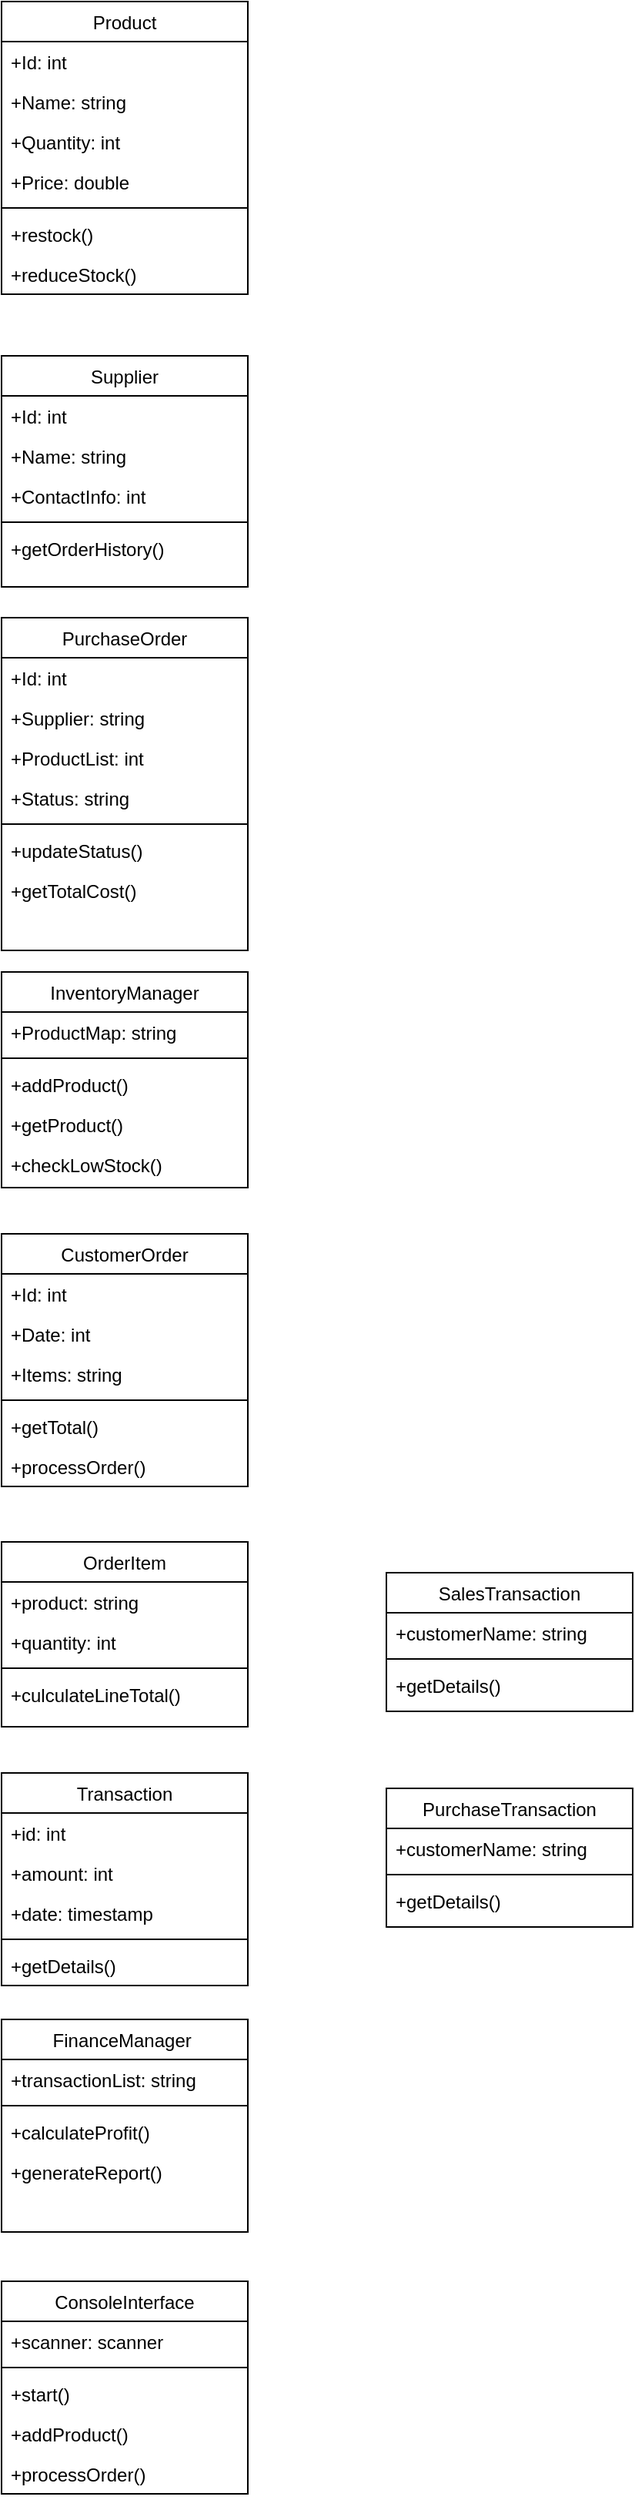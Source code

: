 <mxfile version="27.0.4">
  <diagram id="C5RBs43oDa-KdzZeNtuy" name="Page-1">
    <mxGraphModel dx="509" dy="574" grid="1" gridSize="10" guides="1" tooltips="1" connect="1" arrows="1" fold="1" page="1" pageScale="1" pageWidth="827" pageHeight="1169" math="0" shadow="0">
      <root>
        <mxCell id="WIyWlLk6GJQsqaUBKTNV-0" />
        <mxCell id="WIyWlLk6GJQsqaUBKTNV-1" parent="WIyWlLk6GJQsqaUBKTNV-0" />
        <mxCell id="zkfFHV4jXpPFQw0GAbJ--0" value="Product" style="swimlane;fontStyle=0;align=center;verticalAlign=top;childLayout=stackLayout;horizontal=1;startSize=26;horizontalStack=0;resizeParent=1;resizeLast=0;collapsible=1;marginBottom=0;rounded=0;shadow=0;strokeWidth=1;" parent="WIyWlLk6GJQsqaUBKTNV-1" vertex="1">
          <mxGeometry x="220" y="100" width="160" height="190" as="geometry">
            <mxRectangle x="220" y="100" width="160" height="26" as="alternateBounds" />
          </mxGeometry>
        </mxCell>
        <mxCell id="zkfFHV4jXpPFQw0GAbJ--1" value="+Id: int" style="text;align=left;verticalAlign=top;spacingLeft=4;spacingRight=4;overflow=hidden;rotatable=0;points=[[0,0.5],[1,0.5]];portConstraint=eastwest;" parent="zkfFHV4jXpPFQw0GAbJ--0" vertex="1">
          <mxGeometry y="26" width="160" height="26" as="geometry" />
        </mxCell>
        <mxCell id="zkfFHV4jXpPFQw0GAbJ--2" value="+Name: string" style="text;align=left;verticalAlign=top;spacingLeft=4;spacingRight=4;overflow=hidden;rotatable=0;points=[[0,0.5],[1,0.5]];portConstraint=eastwest;rounded=0;shadow=0;html=0;" parent="zkfFHV4jXpPFQw0GAbJ--0" vertex="1">
          <mxGeometry y="52" width="160" height="26" as="geometry" />
        </mxCell>
        <mxCell id="CDXV2UiWiPqu5Bf_pPPX-0" value="+Quantity: int&#xa;" style="text;align=left;verticalAlign=top;spacingLeft=4;spacingRight=4;overflow=hidden;rotatable=0;points=[[0,0.5],[1,0.5]];portConstraint=eastwest;rounded=0;shadow=0;html=0;" parent="zkfFHV4jXpPFQw0GAbJ--0" vertex="1">
          <mxGeometry y="78" width="160" height="26" as="geometry" />
        </mxCell>
        <mxCell id="zkfFHV4jXpPFQw0GAbJ--3" value="+Price: double&#xa;" style="text;align=left;verticalAlign=top;spacingLeft=4;spacingRight=4;overflow=hidden;rotatable=0;points=[[0,0.5],[1,0.5]];portConstraint=eastwest;rounded=0;shadow=0;html=0;" parent="zkfFHV4jXpPFQw0GAbJ--0" vertex="1">
          <mxGeometry y="104" width="160" height="26" as="geometry" />
        </mxCell>
        <mxCell id="zkfFHV4jXpPFQw0GAbJ--4" value="" style="line;html=1;strokeWidth=1;align=left;verticalAlign=middle;spacingTop=-1;spacingLeft=3;spacingRight=3;rotatable=0;labelPosition=right;points=[];portConstraint=eastwest;" parent="zkfFHV4jXpPFQw0GAbJ--0" vertex="1">
          <mxGeometry y="130" width="160" height="8" as="geometry" />
        </mxCell>
        <mxCell id="CDXV2UiWiPqu5Bf_pPPX-1" value="+restock()&#xa;" style="text;align=left;verticalAlign=top;spacingLeft=4;spacingRight=4;overflow=hidden;rotatable=0;points=[[0,0.5],[1,0.5]];portConstraint=eastwest;" parent="zkfFHV4jXpPFQw0GAbJ--0" vertex="1">
          <mxGeometry y="138" width="160" height="26" as="geometry" />
        </mxCell>
        <mxCell id="zkfFHV4jXpPFQw0GAbJ--5" value="+reduceStock()&#xa;" style="text;align=left;verticalAlign=top;spacingLeft=4;spacingRight=4;overflow=hidden;rotatable=0;points=[[0,0.5],[1,0.5]];portConstraint=eastwest;" parent="zkfFHV4jXpPFQw0GAbJ--0" vertex="1">
          <mxGeometry y="164" width="160" height="26" as="geometry" />
        </mxCell>
        <mxCell id="zkfFHV4jXpPFQw0GAbJ--6" value="CustomerOrder" style="swimlane;fontStyle=0;align=center;verticalAlign=top;childLayout=stackLayout;horizontal=1;startSize=26;horizontalStack=0;resizeParent=1;resizeLast=0;collapsible=1;marginBottom=0;rounded=0;shadow=0;strokeWidth=1;" parent="WIyWlLk6GJQsqaUBKTNV-1" vertex="1">
          <mxGeometry x="220" y="900" width="160" height="164" as="geometry">
            <mxRectangle x="130" y="380" width="160" height="26" as="alternateBounds" />
          </mxGeometry>
        </mxCell>
        <mxCell id="zkfFHV4jXpPFQw0GAbJ--7" value="+Id: int&#xa;" style="text;align=left;verticalAlign=top;spacingLeft=4;spacingRight=4;overflow=hidden;rotatable=0;points=[[0,0.5],[1,0.5]];portConstraint=eastwest;" parent="zkfFHV4jXpPFQw0GAbJ--6" vertex="1">
          <mxGeometry y="26" width="160" height="26" as="geometry" />
        </mxCell>
        <mxCell id="CDXV2UiWiPqu5Bf_pPPX-25" value="+Date: int" style="text;align=left;verticalAlign=top;spacingLeft=4;spacingRight=4;overflow=hidden;rotatable=0;points=[[0,0.5],[1,0.5]];portConstraint=eastwest;rounded=0;shadow=0;html=0;" parent="zkfFHV4jXpPFQw0GAbJ--6" vertex="1">
          <mxGeometry y="52" width="160" height="26" as="geometry" />
        </mxCell>
        <mxCell id="zkfFHV4jXpPFQw0GAbJ--8" value="+Items: string" style="text;align=left;verticalAlign=top;spacingLeft=4;spacingRight=4;overflow=hidden;rotatable=0;points=[[0,0.5],[1,0.5]];portConstraint=eastwest;rounded=0;shadow=0;html=0;" parent="zkfFHV4jXpPFQw0GAbJ--6" vertex="1">
          <mxGeometry y="78" width="160" height="26" as="geometry" />
        </mxCell>
        <mxCell id="zkfFHV4jXpPFQw0GAbJ--9" value="" style="line;html=1;strokeWidth=1;align=left;verticalAlign=middle;spacingTop=-1;spacingLeft=3;spacingRight=3;rotatable=0;labelPosition=right;points=[];portConstraint=eastwest;" parent="zkfFHV4jXpPFQw0GAbJ--6" vertex="1">
          <mxGeometry y="104" width="160" height="8" as="geometry" />
        </mxCell>
        <mxCell id="CDXV2UiWiPqu5Bf_pPPX-26" value="+getTotal()" style="text;align=left;verticalAlign=top;spacingLeft=4;spacingRight=4;overflow=hidden;rotatable=0;points=[[0,0.5],[1,0.5]];portConstraint=eastwest;" parent="zkfFHV4jXpPFQw0GAbJ--6" vertex="1">
          <mxGeometry y="112" width="160" height="26" as="geometry" />
        </mxCell>
        <mxCell id="zkfFHV4jXpPFQw0GAbJ--11" value="+processOrder()" style="text;align=left;verticalAlign=top;spacingLeft=4;spacingRight=4;overflow=hidden;rotatable=0;points=[[0,0.5],[1,0.5]];portConstraint=eastwest;" parent="zkfFHV4jXpPFQw0GAbJ--6" vertex="1">
          <mxGeometry y="138" width="160" height="26" as="geometry" />
        </mxCell>
        <mxCell id="zkfFHV4jXpPFQw0GAbJ--17" value="Supplier" style="swimlane;fontStyle=0;align=center;verticalAlign=top;childLayout=stackLayout;horizontal=1;startSize=26;horizontalStack=0;resizeParent=1;resizeLast=0;collapsible=1;marginBottom=0;rounded=0;shadow=0;strokeWidth=1;" parent="WIyWlLk6GJQsqaUBKTNV-1" vertex="1">
          <mxGeometry x="220" y="330" width="160" height="150" as="geometry">
            <mxRectangle x="550" y="140" width="160" height="26" as="alternateBounds" />
          </mxGeometry>
        </mxCell>
        <mxCell id="zkfFHV4jXpPFQw0GAbJ--18" value="+Id: int " style="text;align=left;verticalAlign=top;spacingLeft=4;spacingRight=4;overflow=hidden;rotatable=0;points=[[0,0.5],[1,0.5]];portConstraint=eastwest;" parent="zkfFHV4jXpPFQw0GAbJ--17" vertex="1">
          <mxGeometry y="26" width="160" height="26" as="geometry" />
        </mxCell>
        <mxCell id="zkfFHV4jXpPFQw0GAbJ--19" value="+Name: string" style="text;align=left;verticalAlign=top;spacingLeft=4;spacingRight=4;overflow=hidden;rotatable=0;points=[[0,0.5],[1,0.5]];portConstraint=eastwest;rounded=0;shadow=0;html=0;" parent="zkfFHV4jXpPFQw0GAbJ--17" vertex="1">
          <mxGeometry y="52" width="160" height="26" as="geometry" />
        </mxCell>
        <mxCell id="zkfFHV4jXpPFQw0GAbJ--20" value="+ContactInfo: int" style="text;align=left;verticalAlign=top;spacingLeft=4;spacingRight=4;overflow=hidden;rotatable=0;points=[[0,0.5],[1,0.5]];portConstraint=eastwest;rounded=0;shadow=0;html=0;" parent="zkfFHV4jXpPFQw0GAbJ--17" vertex="1">
          <mxGeometry y="78" width="160" height="26" as="geometry" />
        </mxCell>
        <mxCell id="zkfFHV4jXpPFQw0GAbJ--23" value="" style="line;html=1;strokeWidth=1;align=left;verticalAlign=middle;spacingTop=-1;spacingLeft=3;spacingRight=3;rotatable=0;labelPosition=right;points=[];portConstraint=eastwest;" parent="zkfFHV4jXpPFQw0GAbJ--17" vertex="1">
          <mxGeometry y="104" width="160" height="8" as="geometry" />
        </mxCell>
        <mxCell id="zkfFHV4jXpPFQw0GAbJ--24" value="+getOrderHistory()" style="text;align=left;verticalAlign=top;spacingLeft=4;spacingRight=4;overflow=hidden;rotatable=0;points=[[0,0.5],[1,0.5]];portConstraint=eastwest;" parent="zkfFHV4jXpPFQw0GAbJ--17" vertex="1">
          <mxGeometry y="112" width="160" height="26" as="geometry" />
        </mxCell>
        <mxCell id="CDXV2UiWiPqu5Bf_pPPX-2" value="PurchaseOrder" style="swimlane;fontStyle=0;align=center;verticalAlign=top;childLayout=stackLayout;horizontal=1;startSize=26;horizontalStack=0;resizeParent=1;resizeLast=0;collapsible=1;marginBottom=0;rounded=0;shadow=0;strokeWidth=1;" parent="WIyWlLk6GJQsqaUBKTNV-1" vertex="1">
          <mxGeometry x="220" y="500" width="160" height="216" as="geometry">
            <mxRectangle x="550" y="140" width="160" height="26" as="alternateBounds" />
          </mxGeometry>
        </mxCell>
        <mxCell id="CDXV2UiWiPqu5Bf_pPPX-3" value="+Id: int " style="text;align=left;verticalAlign=top;spacingLeft=4;spacingRight=4;overflow=hidden;rotatable=0;points=[[0,0.5],[1,0.5]];portConstraint=eastwest;" parent="CDXV2UiWiPqu5Bf_pPPX-2" vertex="1">
          <mxGeometry y="26" width="160" height="26" as="geometry" />
        </mxCell>
        <mxCell id="CDXV2UiWiPqu5Bf_pPPX-4" value="+Supplier: string" style="text;align=left;verticalAlign=top;spacingLeft=4;spacingRight=4;overflow=hidden;rotatable=0;points=[[0,0.5],[1,0.5]];portConstraint=eastwest;rounded=0;shadow=0;html=0;" parent="CDXV2UiWiPqu5Bf_pPPX-2" vertex="1">
          <mxGeometry y="52" width="160" height="26" as="geometry" />
        </mxCell>
        <mxCell id="CDXV2UiWiPqu5Bf_pPPX-12" value="+ProductList: int" style="text;align=left;verticalAlign=top;spacingLeft=4;spacingRight=4;overflow=hidden;rotatable=0;points=[[0,0.5],[1,0.5]];portConstraint=eastwest;rounded=0;shadow=0;html=0;" parent="CDXV2UiWiPqu5Bf_pPPX-2" vertex="1">
          <mxGeometry y="78" width="160" height="26" as="geometry" />
        </mxCell>
        <mxCell id="CDXV2UiWiPqu5Bf_pPPX-5" value="+Status: string " style="text;align=left;verticalAlign=top;spacingLeft=4;spacingRight=4;overflow=hidden;rotatable=0;points=[[0,0.5],[1,0.5]];portConstraint=eastwest;rounded=0;shadow=0;html=0;" parent="CDXV2UiWiPqu5Bf_pPPX-2" vertex="1">
          <mxGeometry y="104" width="160" height="26" as="geometry" />
        </mxCell>
        <mxCell id="CDXV2UiWiPqu5Bf_pPPX-6" value="" style="line;html=1;strokeWidth=1;align=left;verticalAlign=middle;spacingTop=-1;spacingLeft=3;spacingRight=3;rotatable=0;labelPosition=right;points=[];portConstraint=eastwest;" parent="CDXV2UiWiPqu5Bf_pPPX-2" vertex="1">
          <mxGeometry y="130" width="160" height="8" as="geometry" />
        </mxCell>
        <mxCell id="CDXV2UiWiPqu5Bf_pPPX-13" value="+updateStatus()" style="text;align=left;verticalAlign=top;spacingLeft=4;spacingRight=4;overflow=hidden;rotatable=0;points=[[0,0.5],[1,0.5]];portConstraint=eastwest;" parent="CDXV2UiWiPqu5Bf_pPPX-2" vertex="1">
          <mxGeometry y="138" width="160" height="26" as="geometry" />
        </mxCell>
        <mxCell id="CDXV2UiWiPqu5Bf_pPPX-7" value="+getTotalCost()" style="text;align=left;verticalAlign=top;spacingLeft=4;spacingRight=4;overflow=hidden;rotatable=0;points=[[0,0.5],[1,0.5]];portConstraint=eastwest;" parent="CDXV2UiWiPqu5Bf_pPPX-2" vertex="1">
          <mxGeometry y="164" width="160" height="26" as="geometry" />
        </mxCell>
        <mxCell id="CDXV2UiWiPqu5Bf_pPPX-16" value="InventoryManager" style="swimlane;fontStyle=0;align=center;verticalAlign=top;childLayout=stackLayout;horizontal=1;startSize=26;horizontalStack=0;resizeParent=1;resizeLast=0;collapsible=1;marginBottom=0;rounded=0;shadow=0;strokeWidth=1;" parent="WIyWlLk6GJQsqaUBKTNV-1" vertex="1">
          <mxGeometry x="220" y="730" width="160" height="140" as="geometry">
            <mxRectangle x="220" y="100" width="160" height="26" as="alternateBounds" />
          </mxGeometry>
        </mxCell>
        <mxCell id="CDXV2UiWiPqu5Bf_pPPX-17" value="+ProductMap: string" style="text;align=left;verticalAlign=top;spacingLeft=4;spacingRight=4;overflow=hidden;rotatable=0;points=[[0,0.5],[1,0.5]];portConstraint=eastwest;" parent="CDXV2UiWiPqu5Bf_pPPX-16" vertex="1">
          <mxGeometry y="26" width="160" height="26" as="geometry" />
        </mxCell>
        <mxCell id="CDXV2UiWiPqu5Bf_pPPX-21" value="" style="line;html=1;strokeWidth=1;align=left;verticalAlign=middle;spacingTop=-1;spacingLeft=3;spacingRight=3;rotatable=0;labelPosition=right;points=[];portConstraint=eastwest;" parent="CDXV2UiWiPqu5Bf_pPPX-16" vertex="1">
          <mxGeometry y="52" width="160" height="8" as="geometry" />
        </mxCell>
        <mxCell id="CDXV2UiWiPqu5Bf_pPPX-22" value="+addProduct()&#xa;" style="text;align=left;verticalAlign=top;spacingLeft=4;spacingRight=4;overflow=hidden;rotatable=0;points=[[0,0.5],[1,0.5]];portConstraint=eastwest;" parent="CDXV2UiWiPqu5Bf_pPPX-16" vertex="1">
          <mxGeometry y="60" width="160" height="26" as="geometry" />
        </mxCell>
        <mxCell id="CDXV2UiWiPqu5Bf_pPPX-24" value="+getProduct()&#xa;" style="text;align=left;verticalAlign=top;spacingLeft=4;spacingRight=4;overflow=hidden;rotatable=0;points=[[0,0.5],[1,0.5]];portConstraint=eastwest;" parent="CDXV2UiWiPqu5Bf_pPPX-16" vertex="1">
          <mxGeometry y="86" width="160" height="26" as="geometry" />
        </mxCell>
        <mxCell id="CDXV2UiWiPqu5Bf_pPPX-23" value="+checkLowStock()&#xa;" style="text;align=left;verticalAlign=top;spacingLeft=4;spacingRight=4;overflow=hidden;rotatable=0;points=[[0,0.5],[1,0.5]];portConstraint=eastwest;" parent="CDXV2UiWiPqu5Bf_pPPX-16" vertex="1">
          <mxGeometry y="112" width="160" height="26" as="geometry" />
        </mxCell>
        <mxCell id="CDXV2UiWiPqu5Bf_pPPX-27" value="OrderItem" style="swimlane;fontStyle=0;align=center;verticalAlign=top;childLayout=stackLayout;horizontal=1;startSize=26;horizontalStack=0;resizeParent=1;resizeLast=0;collapsible=1;marginBottom=0;rounded=0;shadow=0;strokeWidth=1;" parent="WIyWlLk6GJQsqaUBKTNV-1" vertex="1">
          <mxGeometry x="220" y="1100" width="160" height="120" as="geometry">
            <mxRectangle x="130" y="380" width="160" height="26" as="alternateBounds" />
          </mxGeometry>
        </mxCell>
        <mxCell id="CDXV2UiWiPqu5Bf_pPPX-28" value="+product: string&#xa;" style="text;align=left;verticalAlign=top;spacingLeft=4;spacingRight=4;overflow=hidden;rotatable=0;points=[[0,0.5],[1,0.5]];portConstraint=eastwest;" parent="CDXV2UiWiPqu5Bf_pPPX-27" vertex="1">
          <mxGeometry y="26" width="160" height="26" as="geometry" />
        </mxCell>
        <mxCell id="CDXV2UiWiPqu5Bf_pPPX-29" value="+quantity: int" style="text;align=left;verticalAlign=top;spacingLeft=4;spacingRight=4;overflow=hidden;rotatable=0;points=[[0,0.5],[1,0.5]];portConstraint=eastwest;rounded=0;shadow=0;html=0;" parent="CDXV2UiWiPqu5Bf_pPPX-27" vertex="1">
          <mxGeometry y="52" width="160" height="26" as="geometry" />
        </mxCell>
        <mxCell id="CDXV2UiWiPqu5Bf_pPPX-31" value="" style="line;html=1;strokeWidth=1;align=left;verticalAlign=middle;spacingTop=-1;spacingLeft=3;spacingRight=3;rotatable=0;labelPosition=right;points=[];portConstraint=eastwest;" parent="CDXV2UiWiPqu5Bf_pPPX-27" vertex="1">
          <mxGeometry y="78" width="160" height="8" as="geometry" />
        </mxCell>
        <mxCell id="CDXV2UiWiPqu5Bf_pPPX-32" value="+culculateLineTotal()" style="text;align=left;verticalAlign=top;spacingLeft=4;spacingRight=4;overflow=hidden;rotatable=0;points=[[0,0.5],[1,0.5]];portConstraint=eastwest;" parent="CDXV2UiWiPqu5Bf_pPPX-27" vertex="1">
          <mxGeometry y="86" width="160" height="26" as="geometry" />
        </mxCell>
        <mxCell id="CDXV2UiWiPqu5Bf_pPPX-34" value="Transaction" style="swimlane;fontStyle=0;align=center;verticalAlign=top;childLayout=stackLayout;horizontal=1;startSize=26;horizontalStack=0;resizeParent=1;resizeLast=0;collapsible=1;marginBottom=0;rounded=0;shadow=0;strokeWidth=1;" parent="WIyWlLk6GJQsqaUBKTNV-1" vertex="1">
          <mxGeometry x="220" y="1250" width="160" height="138" as="geometry">
            <mxRectangle x="130" y="380" width="160" height="26" as="alternateBounds" />
          </mxGeometry>
        </mxCell>
        <mxCell id="CDXV2UiWiPqu5Bf_pPPX-35" value="+id: int&#xa;" style="text;align=left;verticalAlign=top;spacingLeft=4;spacingRight=4;overflow=hidden;rotatable=0;points=[[0,0.5],[1,0.5]];portConstraint=eastwest;" parent="CDXV2UiWiPqu5Bf_pPPX-34" vertex="1">
          <mxGeometry y="26" width="160" height="26" as="geometry" />
        </mxCell>
        <mxCell id="CDXV2UiWiPqu5Bf_pPPX-39" value="+amount: int" style="text;align=left;verticalAlign=top;spacingLeft=4;spacingRight=4;overflow=hidden;rotatable=0;points=[[0,0.5],[1,0.5]];portConstraint=eastwest;rounded=0;shadow=0;html=0;" parent="CDXV2UiWiPqu5Bf_pPPX-34" vertex="1">
          <mxGeometry y="52" width="160" height="26" as="geometry" />
        </mxCell>
        <mxCell id="CDXV2UiWiPqu5Bf_pPPX-36" value="+date: timestamp" style="text;align=left;verticalAlign=top;spacingLeft=4;spacingRight=4;overflow=hidden;rotatable=0;points=[[0,0.5],[1,0.5]];portConstraint=eastwest;rounded=0;shadow=0;html=0;" parent="CDXV2UiWiPqu5Bf_pPPX-34" vertex="1">
          <mxGeometry y="78" width="160" height="26" as="geometry" />
        </mxCell>
        <mxCell id="CDXV2UiWiPqu5Bf_pPPX-37" value="" style="line;html=1;strokeWidth=1;align=left;verticalAlign=middle;spacingTop=-1;spacingLeft=3;spacingRight=3;rotatable=0;labelPosition=right;points=[];portConstraint=eastwest;" parent="CDXV2UiWiPqu5Bf_pPPX-34" vertex="1">
          <mxGeometry y="104" width="160" height="8" as="geometry" />
        </mxCell>
        <mxCell id="CDXV2UiWiPqu5Bf_pPPX-38" value="+getDetails()" style="text;align=left;verticalAlign=top;spacingLeft=4;spacingRight=4;overflow=hidden;rotatable=0;points=[[0,0.5],[1,0.5]];portConstraint=eastwest;" parent="CDXV2UiWiPqu5Bf_pPPX-34" vertex="1">
          <mxGeometry y="112" width="160" height="26" as="geometry" />
        </mxCell>
        <mxCell id="CDXV2UiWiPqu5Bf_pPPX-40" value="FinanceManager " style="swimlane;fontStyle=0;align=center;verticalAlign=top;childLayout=stackLayout;horizontal=1;startSize=26;horizontalStack=0;resizeParent=1;resizeLast=0;collapsible=1;marginBottom=0;rounded=0;shadow=0;strokeWidth=1;" parent="WIyWlLk6GJQsqaUBKTNV-1" vertex="1">
          <mxGeometry x="220" y="1410" width="160" height="138" as="geometry">
            <mxRectangle x="130" y="380" width="160" height="26" as="alternateBounds" />
          </mxGeometry>
        </mxCell>
        <mxCell id="CDXV2UiWiPqu5Bf_pPPX-41" value="+transactionList: string&#xa;" style="text;align=left;verticalAlign=top;spacingLeft=4;spacingRight=4;overflow=hidden;rotatable=0;points=[[0,0.5],[1,0.5]];portConstraint=eastwest;" parent="CDXV2UiWiPqu5Bf_pPPX-40" vertex="1">
          <mxGeometry y="26" width="160" height="26" as="geometry" />
        </mxCell>
        <mxCell id="CDXV2UiWiPqu5Bf_pPPX-44" value="" style="line;html=1;strokeWidth=1;align=left;verticalAlign=middle;spacingTop=-1;spacingLeft=3;spacingRight=3;rotatable=0;labelPosition=right;points=[];portConstraint=eastwest;" parent="CDXV2UiWiPqu5Bf_pPPX-40" vertex="1">
          <mxGeometry y="52" width="160" height="8" as="geometry" />
        </mxCell>
        <mxCell id="CDXV2UiWiPqu5Bf_pPPX-46" value="+calculateProfit()&#xa;" style="text;align=left;verticalAlign=top;spacingLeft=4;spacingRight=4;overflow=hidden;rotatable=0;points=[[0,0.5],[1,0.5]];portConstraint=eastwest;" parent="CDXV2UiWiPqu5Bf_pPPX-40" vertex="1">
          <mxGeometry y="60" width="160" height="26" as="geometry" />
        </mxCell>
        <mxCell id="CDXV2UiWiPqu5Bf_pPPX-45" value="+generateReport()&#xa;" style="text;align=left;verticalAlign=top;spacingLeft=4;spacingRight=4;overflow=hidden;rotatable=0;points=[[0,0.5],[1,0.5]];portConstraint=eastwest;" parent="CDXV2UiWiPqu5Bf_pPPX-40" vertex="1">
          <mxGeometry y="86" width="160" height="26" as="geometry" />
        </mxCell>
        <mxCell id="CDXV2UiWiPqu5Bf_pPPX-47" value="ConsoleInterface" style="swimlane;fontStyle=0;align=center;verticalAlign=top;childLayout=stackLayout;horizontal=1;startSize=26;horizontalStack=0;resizeParent=1;resizeLast=0;collapsible=1;marginBottom=0;rounded=0;shadow=0;strokeWidth=1;" parent="WIyWlLk6GJQsqaUBKTNV-1" vertex="1">
          <mxGeometry x="220" y="1580" width="160" height="138" as="geometry">
            <mxRectangle x="130" y="380" width="160" height="26" as="alternateBounds" />
          </mxGeometry>
        </mxCell>
        <mxCell id="CDXV2UiWiPqu5Bf_pPPX-48" value="+scanner: scanner&#xa;" style="text;align=left;verticalAlign=top;spacingLeft=4;spacingRight=4;overflow=hidden;rotatable=0;points=[[0,0.5],[1,0.5]];portConstraint=eastwest;" parent="CDXV2UiWiPqu5Bf_pPPX-47" vertex="1">
          <mxGeometry y="26" width="160" height="26" as="geometry" />
        </mxCell>
        <mxCell id="CDXV2UiWiPqu5Bf_pPPX-49" value="" style="line;html=1;strokeWidth=1;align=left;verticalAlign=middle;spacingTop=-1;spacingLeft=3;spacingRight=3;rotatable=0;labelPosition=right;points=[];portConstraint=eastwest;" parent="CDXV2UiWiPqu5Bf_pPPX-47" vertex="1">
          <mxGeometry y="52" width="160" height="8" as="geometry" />
        </mxCell>
        <mxCell id="CDXV2UiWiPqu5Bf_pPPX-50" value="+start()&#xa;" style="text;align=left;verticalAlign=top;spacingLeft=4;spacingRight=4;overflow=hidden;rotatable=0;points=[[0,0.5],[1,0.5]];portConstraint=eastwest;" parent="CDXV2UiWiPqu5Bf_pPPX-47" vertex="1">
          <mxGeometry y="60" width="160" height="26" as="geometry" />
        </mxCell>
        <mxCell id="CDXV2UiWiPqu5Bf_pPPX-52" value="+addProduct()&#xa;" style="text;align=left;verticalAlign=top;spacingLeft=4;spacingRight=4;overflow=hidden;rotatable=0;points=[[0,0.5],[1,0.5]];portConstraint=eastwest;" parent="CDXV2UiWiPqu5Bf_pPPX-47" vertex="1">
          <mxGeometry y="86" width="160" height="26" as="geometry" />
        </mxCell>
        <mxCell id="CDXV2UiWiPqu5Bf_pPPX-51" value="+processOrder()&#xa;" style="text;align=left;verticalAlign=top;spacingLeft=4;spacingRight=4;overflow=hidden;rotatable=0;points=[[0,0.5],[1,0.5]];portConstraint=eastwest;" parent="CDXV2UiWiPqu5Bf_pPPX-47" vertex="1">
          <mxGeometry y="112" width="160" height="26" as="geometry" />
        </mxCell>
        <mxCell id="CDXV2UiWiPqu5Bf_pPPX-53" value="SalesTransaction" style="swimlane;fontStyle=0;align=center;verticalAlign=top;childLayout=stackLayout;horizontal=1;startSize=26;horizontalStack=0;resizeParent=1;resizeLast=0;collapsible=1;marginBottom=0;rounded=0;shadow=0;strokeWidth=1;" parent="WIyWlLk6GJQsqaUBKTNV-1" vertex="1">
          <mxGeometry x="470" y="1120" width="160" height="90" as="geometry">
            <mxRectangle x="130" y="380" width="160" height="26" as="alternateBounds" />
          </mxGeometry>
        </mxCell>
        <mxCell id="CDXV2UiWiPqu5Bf_pPPX-54" value="+customerName: string&#xa;" style="text;align=left;verticalAlign=top;spacingLeft=4;spacingRight=4;overflow=hidden;rotatable=0;points=[[0,0.5],[1,0.5]];portConstraint=eastwest;" parent="CDXV2UiWiPqu5Bf_pPPX-53" vertex="1">
          <mxGeometry y="26" width="160" height="26" as="geometry" />
        </mxCell>
        <mxCell id="CDXV2UiWiPqu5Bf_pPPX-56" value="" style="line;html=1;strokeWidth=1;align=left;verticalAlign=middle;spacingTop=-1;spacingLeft=3;spacingRight=3;rotatable=0;labelPosition=right;points=[];portConstraint=eastwest;" parent="CDXV2UiWiPqu5Bf_pPPX-53" vertex="1">
          <mxGeometry y="52" width="160" height="8" as="geometry" />
        </mxCell>
        <mxCell id="CDXV2UiWiPqu5Bf_pPPX-57" value="+getDetails()" style="text;align=left;verticalAlign=top;spacingLeft=4;spacingRight=4;overflow=hidden;rotatable=0;points=[[0,0.5],[1,0.5]];portConstraint=eastwest;" parent="CDXV2UiWiPqu5Bf_pPPX-53" vertex="1">
          <mxGeometry y="60" width="160" height="26" as="geometry" />
        </mxCell>
        <mxCell id="CDXV2UiWiPqu5Bf_pPPX-58" value="PurchaseTransaction" style="swimlane;fontStyle=0;align=center;verticalAlign=top;childLayout=stackLayout;horizontal=1;startSize=26;horizontalStack=0;resizeParent=1;resizeLast=0;collapsible=1;marginBottom=0;rounded=0;shadow=0;strokeWidth=1;" parent="WIyWlLk6GJQsqaUBKTNV-1" vertex="1">
          <mxGeometry x="470" y="1260" width="160" height="90" as="geometry">
            <mxRectangle x="130" y="380" width="160" height="26" as="alternateBounds" />
          </mxGeometry>
        </mxCell>
        <mxCell id="CDXV2UiWiPqu5Bf_pPPX-59" value="+customerName: string&#xa;" style="text;align=left;verticalAlign=top;spacingLeft=4;spacingRight=4;overflow=hidden;rotatable=0;points=[[0,0.5],[1,0.5]];portConstraint=eastwest;" parent="CDXV2UiWiPqu5Bf_pPPX-58" vertex="1">
          <mxGeometry y="26" width="160" height="26" as="geometry" />
        </mxCell>
        <mxCell id="CDXV2UiWiPqu5Bf_pPPX-60" value="" style="line;html=1;strokeWidth=1;align=left;verticalAlign=middle;spacingTop=-1;spacingLeft=3;spacingRight=3;rotatable=0;labelPosition=right;points=[];portConstraint=eastwest;" parent="CDXV2UiWiPqu5Bf_pPPX-58" vertex="1">
          <mxGeometry y="52" width="160" height="8" as="geometry" />
        </mxCell>
        <mxCell id="CDXV2UiWiPqu5Bf_pPPX-61" value="+getDetails()" style="text;align=left;verticalAlign=top;spacingLeft=4;spacingRight=4;overflow=hidden;rotatable=0;points=[[0,0.5],[1,0.5]];portConstraint=eastwest;" parent="CDXV2UiWiPqu5Bf_pPPX-58" vertex="1">
          <mxGeometry y="60" width="160" height="26" as="geometry" />
        </mxCell>
      </root>
    </mxGraphModel>
  </diagram>
</mxfile>
